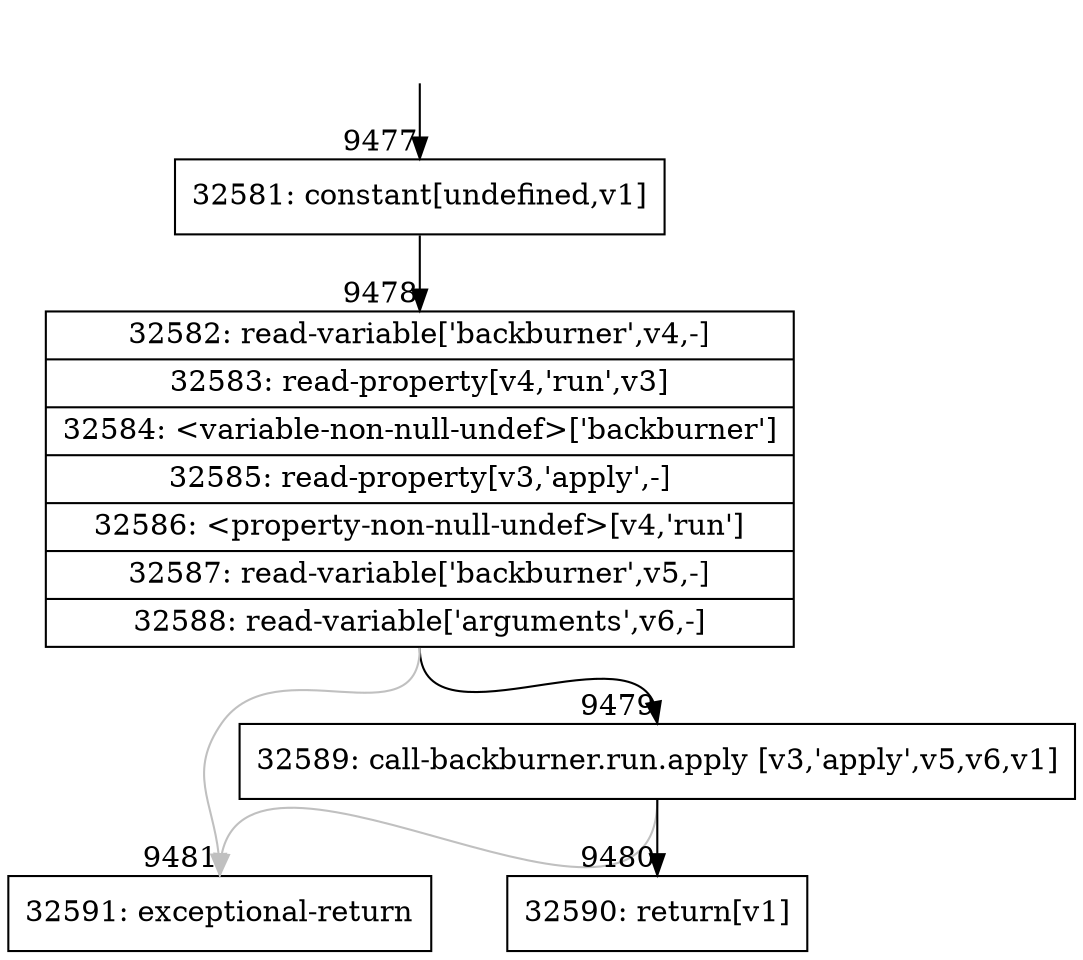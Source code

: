 digraph {
rankdir="TD"
BB_entry793[shape=none,label=""];
BB_entry793 -> BB9477 [tailport=s, headport=n, headlabel="    9477"]
BB9477 [shape=record label="{32581: constant[undefined,v1]}" ] 
BB9477 -> BB9478 [tailport=s, headport=n, headlabel="      9478"]
BB9478 [shape=record label="{32582: read-variable['backburner',v4,-]|32583: read-property[v4,'run',v3]|32584: \<variable-non-null-undef\>['backburner']|32585: read-property[v3,'apply',-]|32586: \<property-non-null-undef\>[v4,'run']|32587: read-variable['backburner',v5,-]|32588: read-variable['arguments',v6,-]}" ] 
BB9478 -> BB9479 [tailport=s, headport=n, headlabel="      9479"]
BB9478 -> BB9481 [tailport=s, headport=n, color=gray, headlabel="      9481"]
BB9479 [shape=record label="{32589: call-backburner.run.apply [v3,'apply',v5,v6,v1]}" ] 
BB9479 -> BB9480 [tailport=s, headport=n, headlabel="      9480"]
BB9479 -> BB9481 [tailport=s, headport=n, color=gray]
BB9480 [shape=record label="{32590: return[v1]}" ] 
BB9481 [shape=record label="{32591: exceptional-return}" ] 
//#$~ 16736
}
